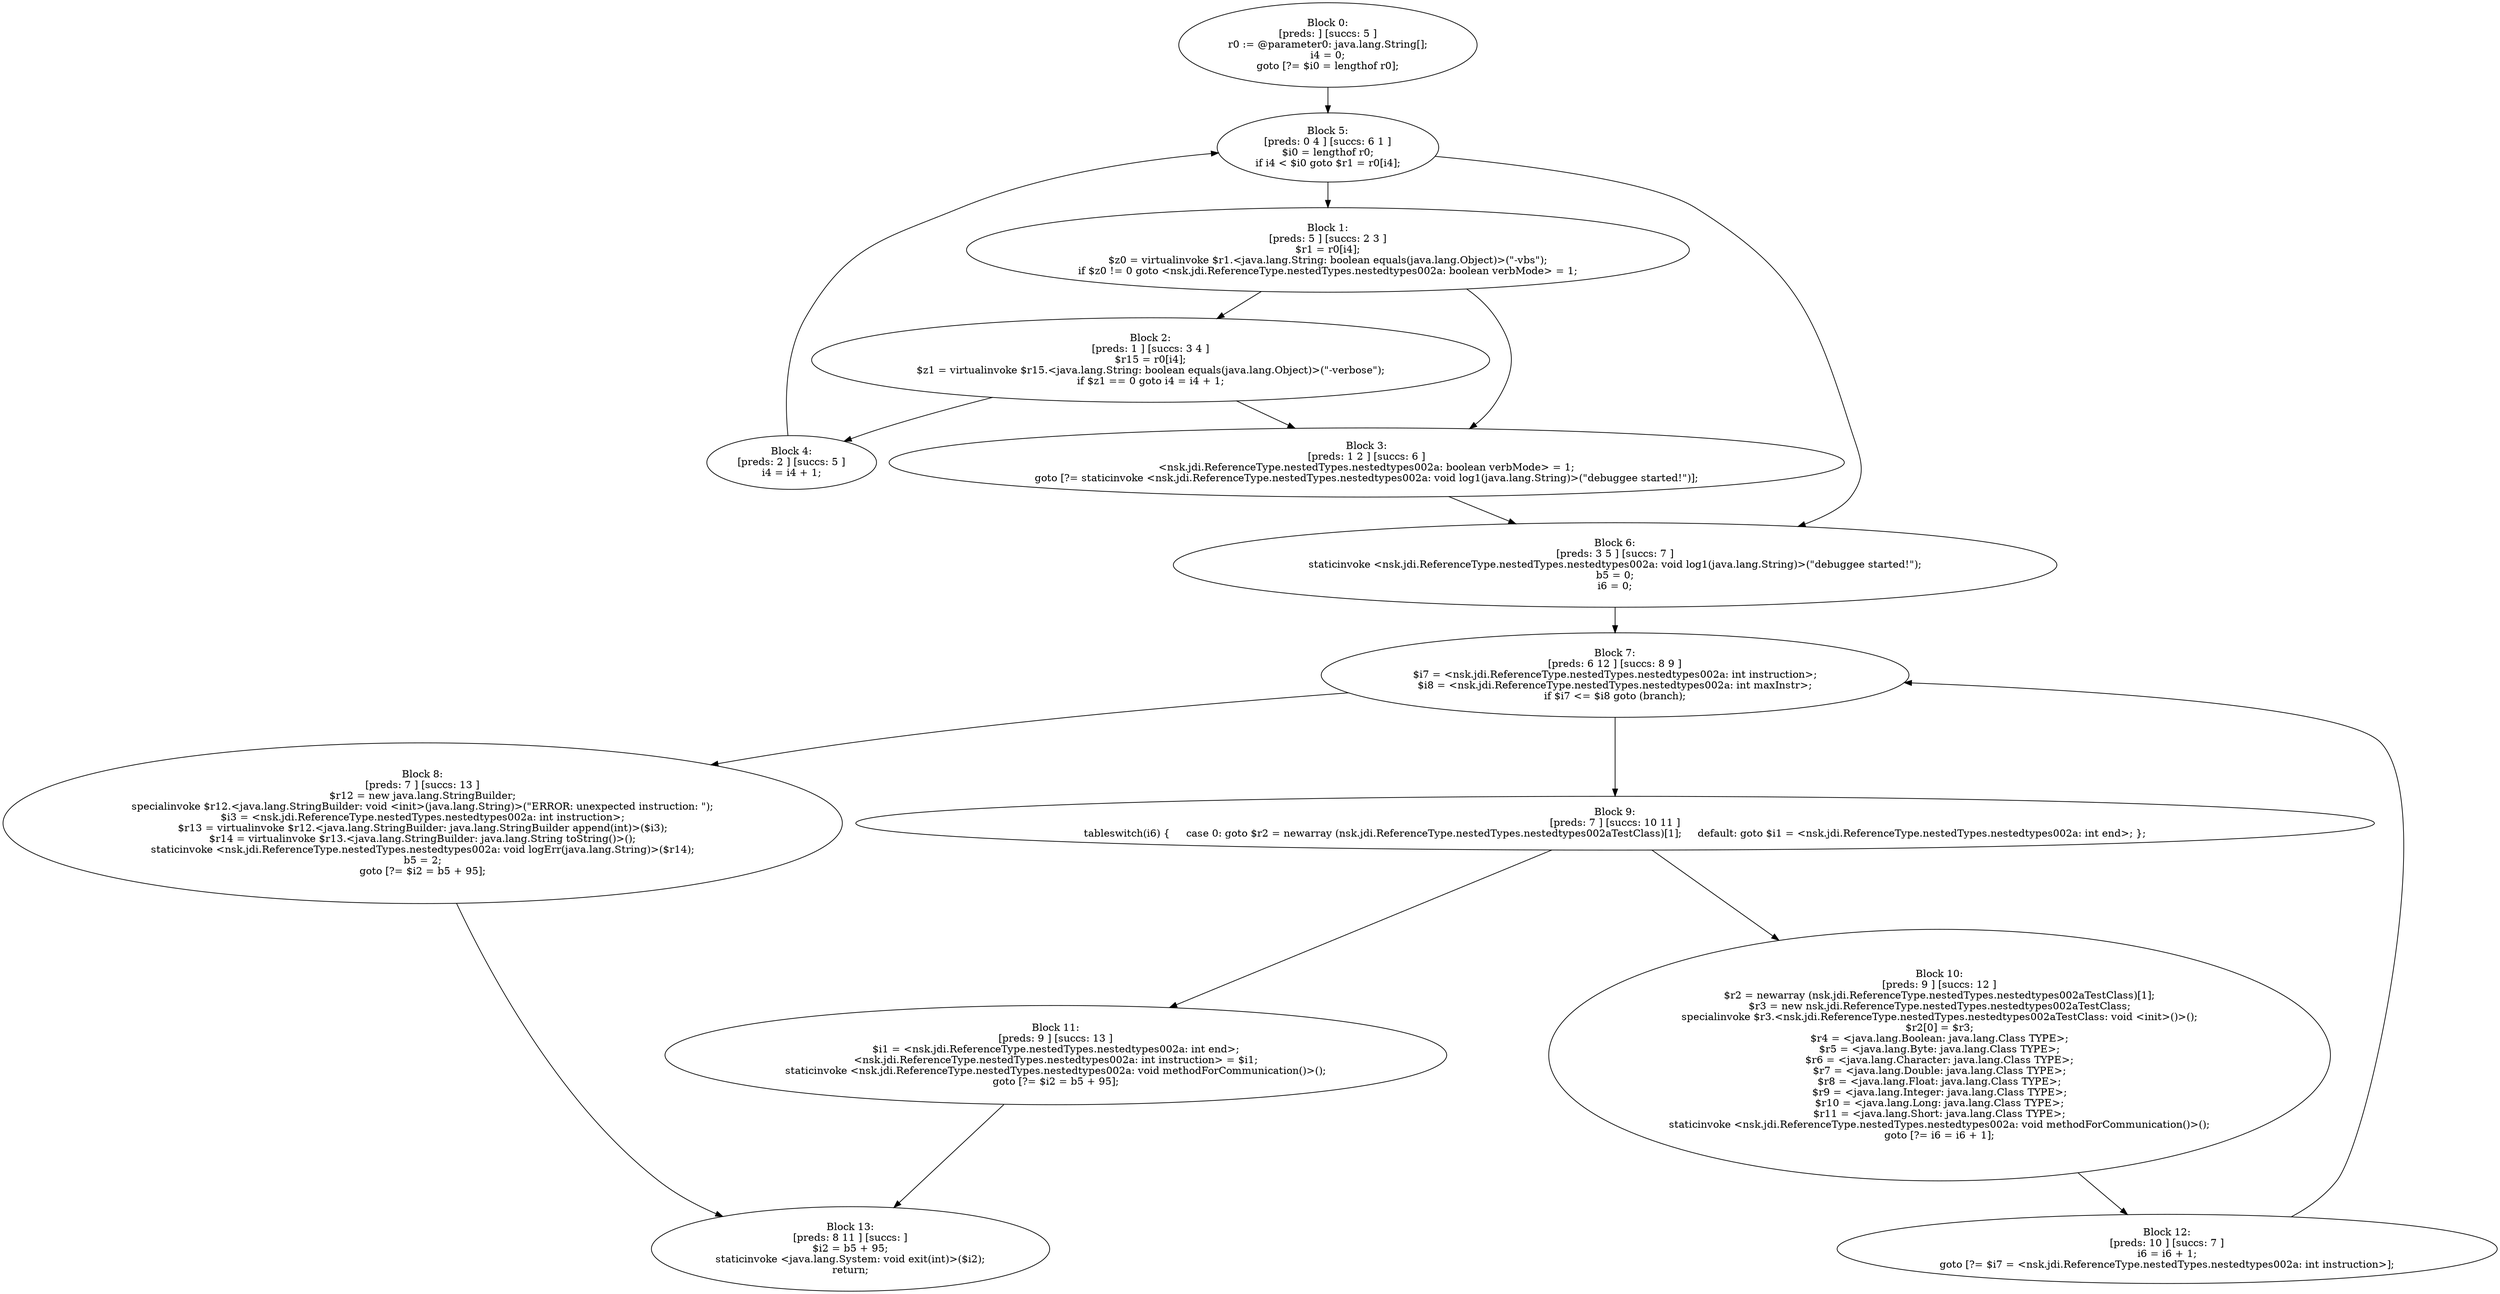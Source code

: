 digraph "unitGraph" {
    "Block 0:
[preds: ] [succs: 5 ]
r0 := @parameter0: java.lang.String[];
i4 = 0;
goto [?= $i0 = lengthof r0];
"
    "Block 1:
[preds: 5 ] [succs: 2 3 ]
$r1 = r0[i4];
$z0 = virtualinvoke $r1.<java.lang.String: boolean equals(java.lang.Object)>(\"-vbs\");
if $z0 != 0 goto <nsk.jdi.ReferenceType.nestedTypes.nestedtypes002a: boolean verbMode> = 1;
"
    "Block 2:
[preds: 1 ] [succs: 3 4 ]
$r15 = r0[i4];
$z1 = virtualinvoke $r15.<java.lang.String: boolean equals(java.lang.Object)>(\"-verbose\");
if $z1 == 0 goto i4 = i4 + 1;
"
    "Block 3:
[preds: 1 2 ] [succs: 6 ]
<nsk.jdi.ReferenceType.nestedTypes.nestedtypes002a: boolean verbMode> = 1;
goto [?= staticinvoke <nsk.jdi.ReferenceType.nestedTypes.nestedtypes002a: void log1(java.lang.String)>(\"debuggee started!\")];
"
    "Block 4:
[preds: 2 ] [succs: 5 ]
i4 = i4 + 1;
"
    "Block 5:
[preds: 0 4 ] [succs: 6 1 ]
$i0 = lengthof r0;
if i4 < $i0 goto $r1 = r0[i4];
"
    "Block 6:
[preds: 3 5 ] [succs: 7 ]
staticinvoke <nsk.jdi.ReferenceType.nestedTypes.nestedtypes002a: void log1(java.lang.String)>(\"debuggee started!\");
b5 = 0;
i6 = 0;
"
    "Block 7:
[preds: 6 12 ] [succs: 8 9 ]
$i7 = <nsk.jdi.ReferenceType.nestedTypes.nestedtypes002a: int instruction>;
$i8 = <nsk.jdi.ReferenceType.nestedTypes.nestedtypes002a: int maxInstr>;
if $i7 <= $i8 goto (branch);
"
    "Block 8:
[preds: 7 ] [succs: 13 ]
$r12 = new java.lang.StringBuilder;
specialinvoke $r12.<java.lang.StringBuilder: void <init>(java.lang.String)>(\"ERROR: unexpected instruction: \");
$i3 = <nsk.jdi.ReferenceType.nestedTypes.nestedtypes002a: int instruction>;
$r13 = virtualinvoke $r12.<java.lang.StringBuilder: java.lang.StringBuilder append(int)>($i3);
$r14 = virtualinvoke $r13.<java.lang.StringBuilder: java.lang.String toString()>();
staticinvoke <nsk.jdi.ReferenceType.nestedTypes.nestedtypes002a: void logErr(java.lang.String)>($r14);
b5 = 2;
goto [?= $i2 = b5 + 95];
"
    "Block 9:
[preds: 7 ] [succs: 10 11 ]
tableswitch(i6) {     case 0: goto $r2 = newarray (nsk.jdi.ReferenceType.nestedTypes.nestedtypes002aTestClass)[1];     default: goto $i1 = <nsk.jdi.ReferenceType.nestedTypes.nestedtypes002a: int end>; };
"
    "Block 10:
[preds: 9 ] [succs: 12 ]
$r2 = newarray (nsk.jdi.ReferenceType.nestedTypes.nestedtypes002aTestClass)[1];
$r3 = new nsk.jdi.ReferenceType.nestedTypes.nestedtypes002aTestClass;
specialinvoke $r3.<nsk.jdi.ReferenceType.nestedTypes.nestedtypes002aTestClass: void <init>()>();
$r2[0] = $r3;
$r4 = <java.lang.Boolean: java.lang.Class TYPE>;
$r5 = <java.lang.Byte: java.lang.Class TYPE>;
$r6 = <java.lang.Character: java.lang.Class TYPE>;
$r7 = <java.lang.Double: java.lang.Class TYPE>;
$r8 = <java.lang.Float: java.lang.Class TYPE>;
$r9 = <java.lang.Integer: java.lang.Class TYPE>;
$r10 = <java.lang.Long: java.lang.Class TYPE>;
$r11 = <java.lang.Short: java.lang.Class TYPE>;
staticinvoke <nsk.jdi.ReferenceType.nestedTypes.nestedtypes002a: void methodForCommunication()>();
goto [?= i6 = i6 + 1];
"
    "Block 11:
[preds: 9 ] [succs: 13 ]
$i1 = <nsk.jdi.ReferenceType.nestedTypes.nestedtypes002a: int end>;
<nsk.jdi.ReferenceType.nestedTypes.nestedtypes002a: int instruction> = $i1;
staticinvoke <nsk.jdi.ReferenceType.nestedTypes.nestedtypes002a: void methodForCommunication()>();
goto [?= $i2 = b5 + 95];
"
    "Block 12:
[preds: 10 ] [succs: 7 ]
i6 = i6 + 1;
goto [?= $i7 = <nsk.jdi.ReferenceType.nestedTypes.nestedtypes002a: int instruction>];
"
    "Block 13:
[preds: 8 11 ] [succs: ]
$i2 = b5 + 95;
staticinvoke <java.lang.System: void exit(int)>($i2);
return;
"
    "Block 0:
[preds: ] [succs: 5 ]
r0 := @parameter0: java.lang.String[];
i4 = 0;
goto [?= $i0 = lengthof r0];
"->"Block 5:
[preds: 0 4 ] [succs: 6 1 ]
$i0 = lengthof r0;
if i4 < $i0 goto $r1 = r0[i4];
";
    "Block 1:
[preds: 5 ] [succs: 2 3 ]
$r1 = r0[i4];
$z0 = virtualinvoke $r1.<java.lang.String: boolean equals(java.lang.Object)>(\"-vbs\");
if $z0 != 0 goto <nsk.jdi.ReferenceType.nestedTypes.nestedtypes002a: boolean verbMode> = 1;
"->"Block 2:
[preds: 1 ] [succs: 3 4 ]
$r15 = r0[i4];
$z1 = virtualinvoke $r15.<java.lang.String: boolean equals(java.lang.Object)>(\"-verbose\");
if $z1 == 0 goto i4 = i4 + 1;
";
    "Block 1:
[preds: 5 ] [succs: 2 3 ]
$r1 = r0[i4];
$z0 = virtualinvoke $r1.<java.lang.String: boolean equals(java.lang.Object)>(\"-vbs\");
if $z0 != 0 goto <nsk.jdi.ReferenceType.nestedTypes.nestedtypes002a: boolean verbMode> = 1;
"->"Block 3:
[preds: 1 2 ] [succs: 6 ]
<nsk.jdi.ReferenceType.nestedTypes.nestedtypes002a: boolean verbMode> = 1;
goto [?= staticinvoke <nsk.jdi.ReferenceType.nestedTypes.nestedtypes002a: void log1(java.lang.String)>(\"debuggee started!\")];
";
    "Block 2:
[preds: 1 ] [succs: 3 4 ]
$r15 = r0[i4];
$z1 = virtualinvoke $r15.<java.lang.String: boolean equals(java.lang.Object)>(\"-verbose\");
if $z1 == 0 goto i4 = i4 + 1;
"->"Block 3:
[preds: 1 2 ] [succs: 6 ]
<nsk.jdi.ReferenceType.nestedTypes.nestedtypes002a: boolean verbMode> = 1;
goto [?= staticinvoke <nsk.jdi.ReferenceType.nestedTypes.nestedtypes002a: void log1(java.lang.String)>(\"debuggee started!\")];
";
    "Block 2:
[preds: 1 ] [succs: 3 4 ]
$r15 = r0[i4];
$z1 = virtualinvoke $r15.<java.lang.String: boolean equals(java.lang.Object)>(\"-verbose\");
if $z1 == 0 goto i4 = i4 + 1;
"->"Block 4:
[preds: 2 ] [succs: 5 ]
i4 = i4 + 1;
";
    "Block 3:
[preds: 1 2 ] [succs: 6 ]
<nsk.jdi.ReferenceType.nestedTypes.nestedtypes002a: boolean verbMode> = 1;
goto [?= staticinvoke <nsk.jdi.ReferenceType.nestedTypes.nestedtypes002a: void log1(java.lang.String)>(\"debuggee started!\")];
"->"Block 6:
[preds: 3 5 ] [succs: 7 ]
staticinvoke <nsk.jdi.ReferenceType.nestedTypes.nestedtypes002a: void log1(java.lang.String)>(\"debuggee started!\");
b5 = 0;
i6 = 0;
";
    "Block 4:
[preds: 2 ] [succs: 5 ]
i4 = i4 + 1;
"->"Block 5:
[preds: 0 4 ] [succs: 6 1 ]
$i0 = lengthof r0;
if i4 < $i0 goto $r1 = r0[i4];
";
    "Block 5:
[preds: 0 4 ] [succs: 6 1 ]
$i0 = lengthof r0;
if i4 < $i0 goto $r1 = r0[i4];
"->"Block 6:
[preds: 3 5 ] [succs: 7 ]
staticinvoke <nsk.jdi.ReferenceType.nestedTypes.nestedtypes002a: void log1(java.lang.String)>(\"debuggee started!\");
b5 = 0;
i6 = 0;
";
    "Block 5:
[preds: 0 4 ] [succs: 6 1 ]
$i0 = lengthof r0;
if i4 < $i0 goto $r1 = r0[i4];
"->"Block 1:
[preds: 5 ] [succs: 2 3 ]
$r1 = r0[i4];
$z0 = virtualinvoke $r1.<java.lang.String: boolean equals(java.lang.Object)>(\"-vbs\");
if $z0 != 0 goto <nsk.jdi.ReferenceType.nestedTypes.nestedtypes002a: boolean verbMode> = 1;
";
    "Block 6:
[preds: 3 5 ] [succs: 7 ]
staticinvoke <nsk.jdi.ReferenceType.nestedTypes.nestedtypes002a: void log1(java.lang.String)>(\"debuggee started!\");
b5 = 0;
i6 = 0;
"->"Block 7:
[preds: 6 12 ] [succs: 8 9 ]
$i7 = <nsk.jdi.ReferenceType.nestedTypes.nestedtypes002a: int instruction>;
$i8 = <nsk.jdi.ReferenceType.nestedTypes.nestedtypes002a: int maxInstr>;
if $i7 <= $i8 goto (branch);
";
    "Block 7:
[preds: 6 12 ] [succs: 8 9 ]
$i7 = <nsk.jdi.ReferenceType.nestedTypes.nestedtypes002a: int instruction>;
$i8 = <nsk.jdi.ReferenceType.nestedTypes.nestedtypes002a: int maxInstr>;
if $i7 <= $i8 goto (branch);
"->"Block 8:
[preds: 7 ] [succs: 13 ]
$r12 = new java.lang.StringBuilder;
specialinvoke $r12.<java.lang.StringBuilder: void <init>(java.lang.String)>(\"ERROR: unexpected instruction: \");
$i3 = <nsk.jdi.ReferenceType.nestedTypes.nestedtypes002a: int instruction>;
$r13 = virtualinvoke $r12.<java.lang.StringBuilder: java.lang.StringBuilder append(int)>($i3);
$r14 = virtualinvoke $r13.<java.lang.StringBuilder: java.lang.String toString()>();
staticinvoke <nsk.jdi.ReferenceType.nestedTypes.nestedtypes002a: void logErr(java.lang.String)>($r14);
b5 = 2;
goto [?= $i2 = b5 + 95];
";
    "Block 7:
[preds: 6 12 ] [succs: 8 9 ]
$i7 = <nsk.jdi.ReferenceType.nestedTypes.nestedtypes002a: int instruction>;
$i8 = <nsk.jdi.ReferenceType.nestedTypes.nestedtypes002a: int maxInstr>;
if $i7 <= $i8 goto (branch);
"->"Block 9:
[preds: 7 ] [succs: 10 11 ]
tableswitch(i6) {     case 0: goto $r2 = newarray (nsk.jdi.ReferenceType.nestedTypes.nestedtypes002aTestClass)[1];     default: goto $i1 = <nsk.jdi.ReferenceType.nestedTypes.nestedtypes002a: int end>; };
";
    "Block 8:
[preds: 7 ] [succs: 13 ]
$r12 = new java.lang.StringBuilder;
specialinvoke $r12.<java.lang.StringBuilder: void <init>(java.lang.String)>(\"ERROR: unexpected instruction: \");
$i3 = <nsk.jdi.ReferenceType.nestedTypes.nestedtypes002a: int instruction>;
$r13 = virtualinvoke $r12.<java.lang.StringBuilder: java.lang.StringBuilder append(int)>($i3);
$r14 = virtualinvoke $r13.<java.lang.StringBuilder: java.lang.String toString()>();
staticinvoke <nsk.jdi.ReferenceType.nestedTypes.nestedtypes002a: void logErr(java.lang.String)>($r14);
b5 = 2;
goto [?= $i2 = b5 + 95];
"->"Block 13:
[preds: 8 11 ] [succs: ]
$i2 = b5 + 95;
staticinvoke <java.lang.System: void exit(int)>($i2);
return;
";
    "Block 9:
[preds: 7 ] [succs: 10 11 ]
tableswitch(i6) {     case 0: goto $r2 = newarray (nsk.jdi.ReferenceType.nestedTypes.nestedtypes002aTestClass)[1];     default: goto $i1 = <nsk.jdi.ReferenceType.nestedTypes.nestedtypes002a: int end>; };
"->"Block 10:
[preds: 9 ] [succs: 12 ]
$r2 = newarray (nsk.jdi.ReferenceType.nestedTypes.nestedtypes002aTestClass)[1];
$r3 = new nsk.jdi.ReferenceType.nestedTypes.nestedtypes002aTestClass;
specialinvoke $r3.<nsk.jdi.ReferenceType.nestedTypes.nestedtypes002aTestClass: void <init>()>();
$r2[0] = $r3;
$r4 = <java.lang.Boolean: java.lang.Class TYPE>;
$r5 = <java.lang.Byte: java.lang.Class TYPE>;
$r6 = <java.lang.Character: java.lang.Class TYPE>;
$r7 = <java.lang.Double: java.lang.Class TYPE>;
$r8 = <java.lang.Float: java.lang.Class TYPE>;
$r9 = <java.lang.Integer: java.lang.Class TYPE>;
$r10 = <java.lang.Long: java.lang.Class TYPE>;
$r11 = <java.lang.Short: java.lang.Class TYPE>;
staticinvoke <nsk.jdi.ReferenceType.nestedTypes.nestedtypes002a: void methodForCommunication()>();
goto [?= i6 = i6 + 1];
";
    "Block 9:
[preds: 7 ] [succs: 10 11 ]
tableswitch(i6) {     case 0: goto $r2 = newarray (nsk.jdi.ReferenceType.nestedTypes.nestedtypes002aTestClass)[1];     default: goto $i1 = <nsk.jdi.ReferenceType.nestedTypes.nestedtypes002a: int end>; };
"->"Block 11:
[preds: 9 ] [succs: 13 ]
$i1 = <nsk.jdi.ReferenceType.nestedTypes.nestedtypes002a: int end>;
<nsk.jdi.ReferenceType.nestedTypes.nestedtypes002a: int instruction> = $i1;
staticinvoke <nsk.jdi.ReferenceType.nestedTypes.nestedtypes002a: void methodForCommunication()>();
goto [?= $i2 = b5 + 95];
";
    "Block 10:
[preds: 9 ] [succs: 12 ]
$r2 = newarray (nsk.jdi.ReferenceType.nestedTypes.nestedtypes002aTestClass)[1];
$r3 = new nsk.jdi.ReferenceType.nestedTypes.nestedtypes002aTestClass;
specialinvoke $r3.<nsk.jdi.ReferenceType.nestedTypes.nestedtypes002aTestClass: void <init>()>();
$r2[0] = $r3;
$r4 = <java.lang.Boolean: java.lang.Class TYPE>;
$r5 = <java.lang.Byte: java.lang.Class TYPE>;
$r6 = <java.lang.Character: java.lang.Class TYPE>;
$r7 = <java.lang.Double: java.lang.Class TYPE>;
$r8 = <java.lang.Float: java.lang.Class TYPE>;
$r9 = <java.lang.Integer: java.lang.Class TYPE>;
$r10 = <java.lang.Long: java.lang.Class TYPE>;
$r11 = <java.lang.Short: java.lang.Class TYPE>;
staticinvoke <nsk.jdi.ReferenceType.nestedTypes.nestedtypes002a: void methodForCommunication()>();
goto [?= i6 = i6 + 1];
"->"Block 12:
[preds: 10 ] [succs: 7 ]
i6 = i6 + 1;
goto [?= $i7 = <nsk.jdi.ReferenceType.nestedTypes.nestedtypes002a: int instruction>];
";
    "Block 11:
[preds: 9 ] [succs: 13 ]
$i1 = <nsk.jdi.ReferenceType.nestedTypes.nestedtypes002a: int end>;
<nsk.jdi.ReferenceType.nestedTypes.nestedtypes002a: int instruction> = $i1;
staticinvoke <nsk.jdi.ReferenceType.nestedTypes.nestedtypes002a: void methodForCommunication()>();
goto [?= $i2 = b5 + 95];
"->"Block 13:
[preds: 8 11 ] [succs: ]
$i2 = b5 + 95;
staticinvoke <java.lang.System: void exit(int)>($i2);
return;
";
    "Block 12:
[preds: 10 ] [succs: 7 ]
i6 = i6 + 1;
goto [?= $i7 = <nsk.jdi.ReferenceType.nestedTypes.nestedtypes002a: int instruction>];
"->"Block 7:
[preds: 6 12 ] [succs: 8 9 ]
$i7 = <nsk.jdi.ReferenceType.nestedTypes.nestedtypes002a: int instruction>;
$i8 = <nsk.jdi.ReferenceType.nestedTypes.nestedtypes002a: int maxInstr>;
if $i7 <= $i8 goto (branch);
";
}
